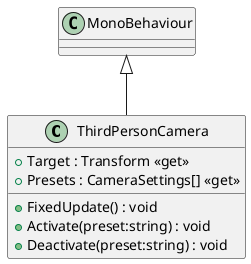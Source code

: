 @startuml
class ThirdPersonCamera {
    + Target : Transform <<get>>
    + Presets : CameraSettings[] <<get>>
    + FixedUpdate() : void
    + Activate(preset:string) : void
    + Deactivate(preset:string) : void
}
MonoBehaviour <|-- ThirdPersonCamera
@enduml
